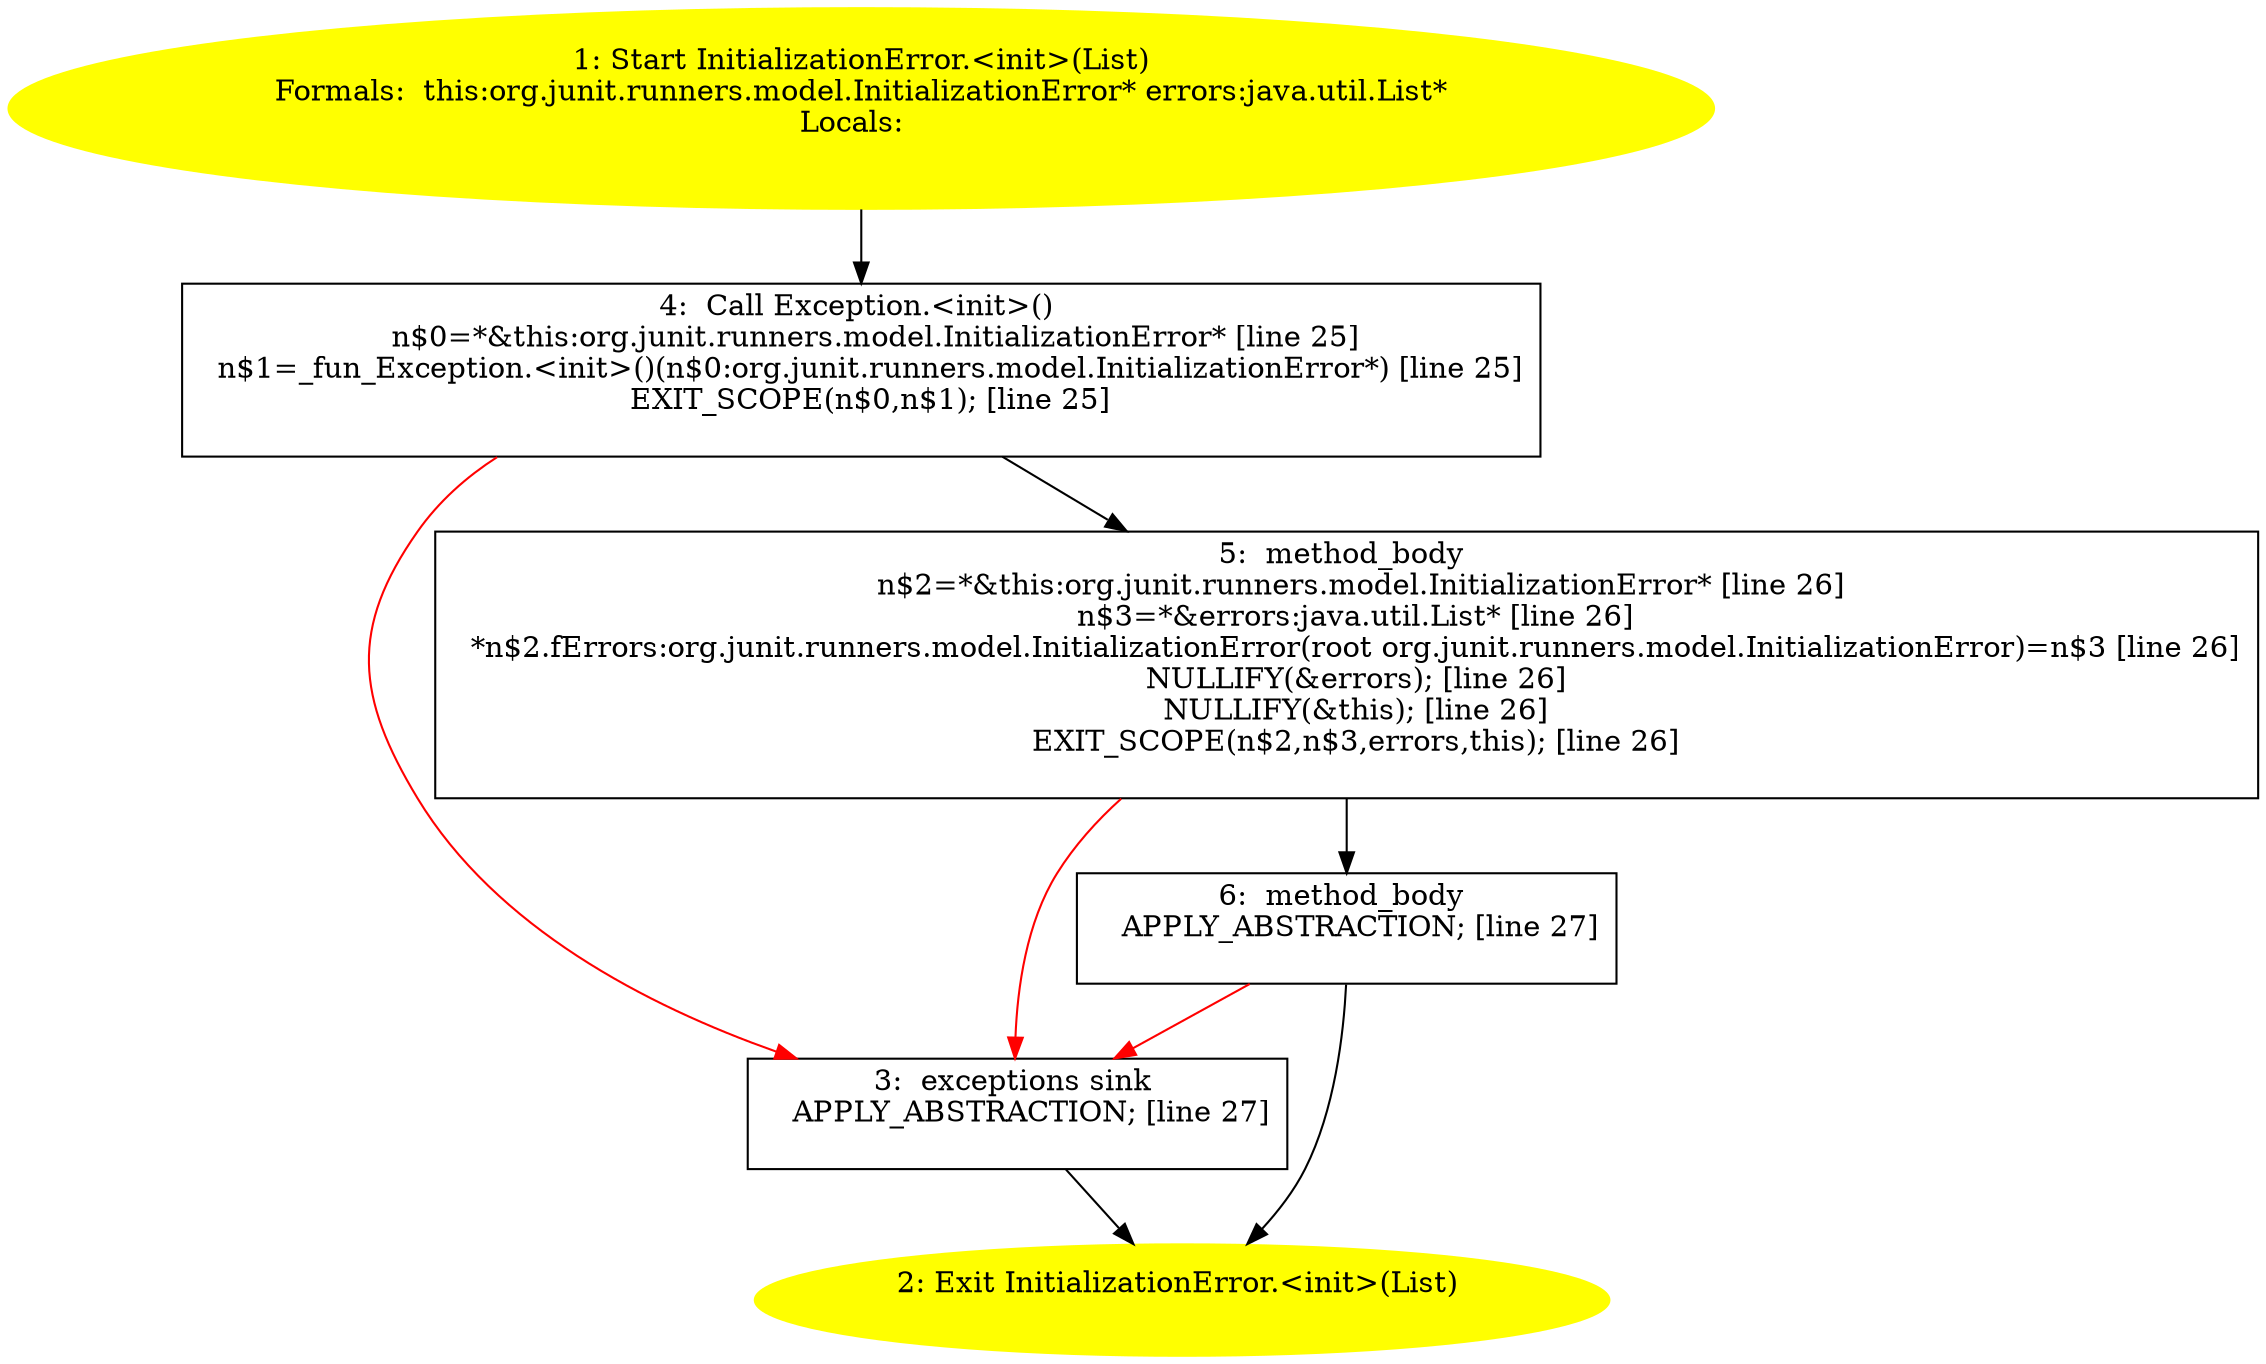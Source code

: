 /* @generated */
digraph cfg {
"org.junit.runners.model.InitializationError.<init>(java.util.List).af8065abb012f2aa153b1f6db50ebac6_1" [label="1: Start InitializationError.<init>(List)\nFormals:  this:org.junit.runners.model.InitializationError* errors:java.util.List*\nLocals:  \n  " color=yellow style=filled]
	

	 "org.junit.runners.model.InitializationError.<init>(java.util.List).af8065abb012f2aa153b1f6db50ebac6_1" -> "org.junit.runners.model.InitializationError.<init>(java.util.List).af8065abb012f2aa153b1f6db50ebac6_4" ;
"org.junit.runners.model.InitializationError.<init>(java.util.List).af8065abb012f2aa153b1f6db50ebac6_2" [label="2: Exit InitializationError.<init>(List) \n  " color=yellow style=filled]
	

"org.junit.runners.model.InitializationError.<init>(java.util.List).af8065abb012f2aa153b1f6db50ebac6_3" [label="3:  exceptions sink \n   APPLY_ABSTRACTION; [line 27]\n " shape="box"]
	

	 "org.junit.runners.model.InitializationError.<init>(java.util.List).af8065abb012f2aa153b1f6db50ebac6_3" -> "org.junit.runners.model.InitializationError.<init>(java.util.List).af8065abb012f2aa153b1f6db50ebac6_2" ;
"org.junit.runners.model.InitializationError.<init>(java.util.List).af8065abb012f2aa153b1f6db50ebac6_4" [label="4:  Call Exception.<init>() \n   n$0=*&this:org.junit.runners.model.InitializationError* [line 25]\n  n$1=_fun_Exception.<init>()(n$0:org.junit.runners.model.InitializationError*) [line 25]\n  EXIT_SCOPE(n$0,n$1); [line 25]\n " shape="box"]
	

	 "org.junit.runners.model.InitializationError.<init>(java.util.List).af8065abb012f2aa153b1f6db50ebac6_4" -> "org.junit.runners.model.InitializationError.<init>(java.util.List).af8065abb012f2aa153b1f6db50ebac6_5" ;
	 "org.junit.runners.model.InitializationError.<init>(java.util.List).af8065abb012f2aa153b1f6db50ebac6_4" -> "org.junit.runners.model.InitializationError.<init>(java.util.List).af8065abb012f2aa153b1f6db50ebac6_3" [color="red" ];
"org.junit.runners.model.InitializationError.<init>(java.util.List).af8065abb012f2aa153b1f6db50ebac6_5" [label="5:  method_body \n   n$2=*&this:org.junit.runners.model.InitializationError* [line 26]\n  n$3=*&errors:java.util.List* [line 26]\n  *n$2.fErrors:org.junit.runners.model.InitializationError(root org.junit.runners.model.InitializationError)=n$3 [line 26]\n  NULLIFY(&errors); [line 26]\n  NULLIFY(&this); [line 26]\n  EXIT_SCOPE(n$2,n$3,errors,this); [line 26]\n " shape="box"]
	

	 "org.junit.runners.model.InitializationError.<init>(java.util.List).af8065abb012f2aa153b1f6db50ebac6_5" -> "org.junit.runners.model.InitializationError.<init>(java.util.List).af8065abb012f2aa153b1f6db50ebac6_6" ;
	 "org.junit.runners.model.InitializationError.<init>(java.util.List).af8065abb012f2aa153b1f6db50ebac6_5" -> "org.junit.runners.model.InitializationError.<init>(java.util.List).af8065abb012f2aa153b1f6db50ebac6_3" [color="red" ];
"org.junit.runners.model.InitializationError.<init>(java.util.List).af8065abb012f2aa153b1f6db50ebac6_6" [label="6:  method_body \n   APPLY_ABSTRACTION; [line 27]\n " shape="box"]
	

	 "org.junit.runners.model.InitializationError.<init>(java.util.List).af8065abb012f2aa153b1f6db50ebac6_6" -> "org.junit.runners.model.InitializationError.<init>(java.util.List).af8065abb012f2aa153b1f6db50ebac6_2" ;
	 "org.junit.runners.model.InitializationError.<init>(java.util.List).af8065abb012f2aa153b1f6db50ebac6_6" -> "org.junit.runners.model.InitializationError.<init>(java.util.List).af8065abb012f2aa153b1f6db50ebac6_3" [color="red" ];
}
